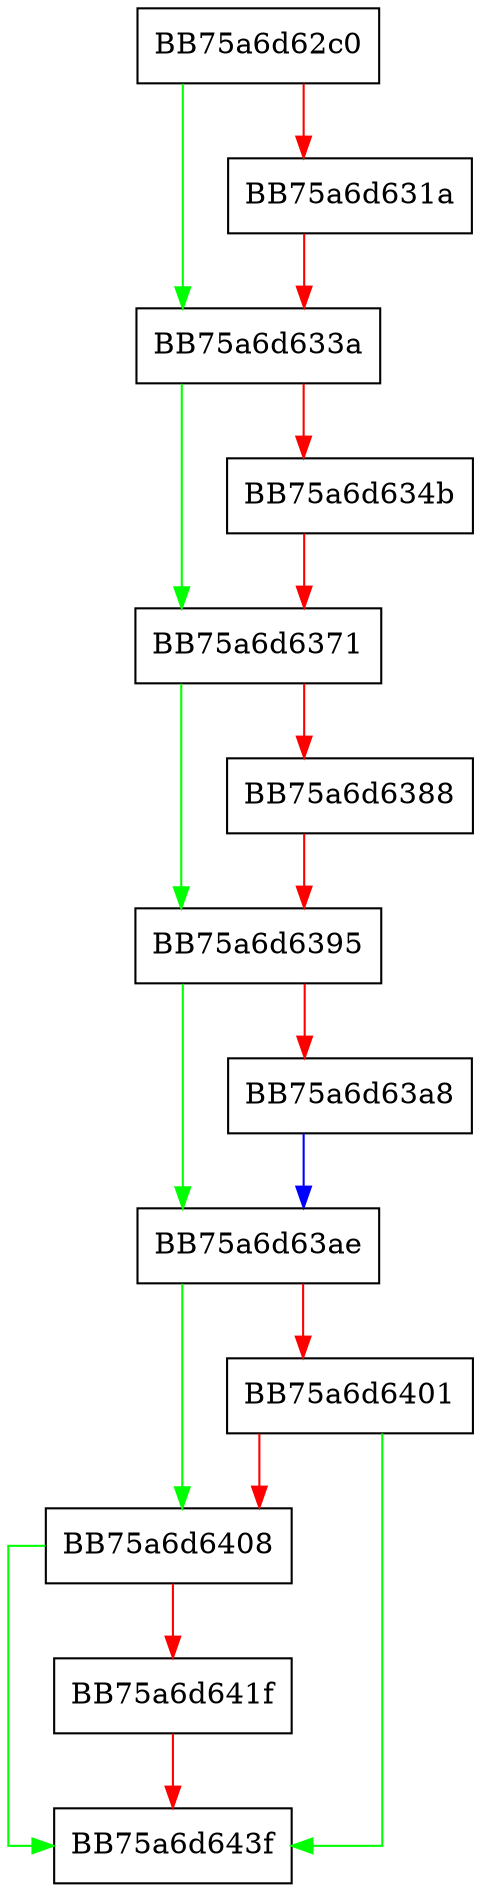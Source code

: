 digraph Execute {
  node [shape="box"];
  graph [splines=ortho];
  BB75a6d62c0 -> BB75a6d633a [color="green"];
  BB75a6d62c0 -> BB75a6d631a [color="red"];
  BB75a6d631a -> BB75a6d633a [color="red"];
  BB75a6d633a -> BB75a6d6371 [color="green"];
  BB75a6d633a -> BB75a6d634b [color="red"];
  BB75a6d634b -> BB75a6d6371 [color="red"];
  BB75a6d6371 -> BB75a6d6395 [color="green"];
  BB75a6d6371 -> BB75a6d6388 [color="red"];
  BB75a6d6388 -> BB75a6d6395 [color="red"];
  BB75a6d6395 -> BB75a6d63ae [color="green"];
  BB75a6d6395 -> BB75a6d63a8 [color="red"];
  BB75a6d63a8 -> BB75a6d63ae [color="blue"];
  BB75a6d63ae -> BB75a6d6408 [color="green"];
  BB75a6d63ae -> BB75a6d6401 [color="red"];
  BB75a6d6401 -> BB75a6d643f [color="green"];
  BB75a6d6401 -> BB75a6d6408 [color="red"];
  BB75a6d6408 -> BB75a6d643f [color="green"];
  BB75a6d6408 -> BB75a6d641f [color="red"];
  BB75a6d641f -> BB75a6d643f [color="red"];
}
